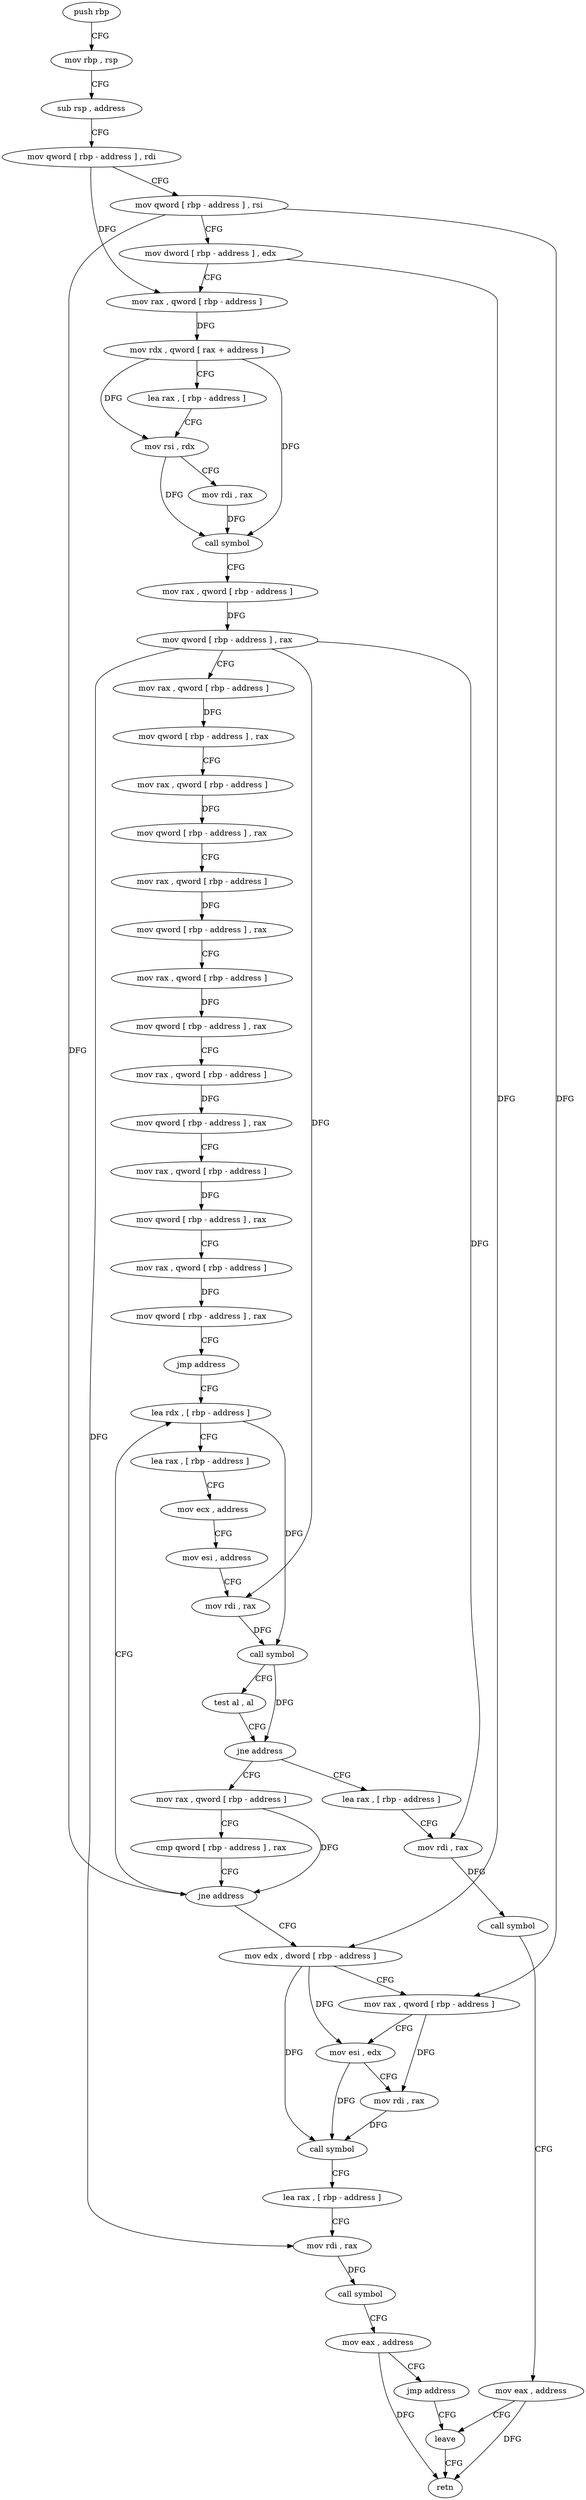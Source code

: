 digraph "func" {
"94999" [label = "push rbp" ]
"95000" [label = "mov rbp , rsp" ]
"95003" [label = "sub rsp , address" ]
"95010" [label = "mov qword [ rbp - address ] , rdi" ]
"95014" [label = "mov qword [ rbp - address ] , rsi" ]
"95018" [label = "mov dword [ rbp - address ] , edx" ]
"95021" [label = "mov rax , qword [ rbp - address ]" ]
"95025" [label = "mov rdx , qword [ rax + address ]" ]
"95029" [label = "lea rax , [ rbp - address ]" ]
"95036" [label = "mov rsi , rdx" ]
"95039" [label = "mov rdi , rax" ]
"95042" [label = "call symbol" ]
"95047" [label = "mov rax , qword [ rbp - address ]" ]
"95054" [label = "mov qword [ rbp - address ] , rax" ]
"95058" [label = "mov rax , qword [ rbp - address ]" ]
"95065" [label = "mov qword [ rbp - address ] , rax" ]
"95069" [label = "mov rax , qword [ rbp - address ]" ]
"95076" [label = "mov qword [ rbp - address ] , rax" ]
"95080" [label = "mov rax , qword [ rbp - address ]" ]
"95087" [label = "mov qword [ rbp - address ] , rax" ]
"95091" [label = "mov rax , qword [ rbp - address ]" ]
"95098" [label = "mov qword [ rbp - address ] , rax" ]
"95102" [label = "mov rax , qword [ rbp - address ]" ]
"95109" [label = "mov qword [ rbp - address ] , rax" ]
"95113" [label = "mov rax , qword [ rbp - address ]" ]
"95117" [label = "mov qword [ rbp - address ] , rax" ]
"95121" [label = "mov rax , qword [ rbp - address ]" ]
"95125" [label = "mov qword [ rbp - address ] , rax" ]
"95129" [label = "jmp address" ]
"95177" [label = "lea rdx , [ rbp - address ]" ]
"95181" [label = "lea rax , [ rbp - address ]" ]
"95185" [label = "mov ecx , address" ]
"95190" [label = "mov esi , address" ]
"95195" [label = "mov rdi , rax" ]
"95198" [label = "call symbol" ]
"95203" [label = "test al , al" ]
"95205" [label = "jne address" ]
"95131" [label = "mov rax , qword [ rbp - address ]" ]
"95207" [label = "lea rax , [ rbp - address ]" ]
"95135" [label = "cmp qword [ rbp - address ] , rax" ]
"95139" [label = "jne address" ]
"95141" [label = "mov edx , dword [ rbp - address ]" ]
"95211" [label = "mov rdi , rax" ]
"95214" [label = "call symbol" ]
"95219" [label = "mov eax , address" ]
"95224" [label = "leave" ]
"95144" [label = "mov rax , qword [ rbp - address ]" ]
"95148" [label = "mov esi , edx" ]
"95150" [label = "mov rdi , rax" ]
"95153" [label = "call symbol" ]
"95158" [label = "lea rax , [ rbp - address ]" ]
"95162" [label = "mov rdi , rax" ]
"95165" [label = "call symbol" ]
"95170" [label = "mov eax , address" ]
"95175" [label = "jmp address" ]
"95225" [label = "retn" ]
"94999" -> "95000" [ label = "CFG" ]
"95000" -> "95003" [ label = "CFG" ]
"95003" -> "95010" [ label = "CFG" ]
"95010" -> "95014" [ label = "CFG" ]
"95010" -> "95021" [ label = "DFG" ]
"95014" -> "95018" [ label = "CFG" ]
"95014" -> "95139" [ label = "DFG" ]
"95014" -> "95144" [ label = "DFG" ]
"95018" -> "95021" [ label = "CFG" ]
"95018" -> "95141" [ label = "DFG" ]
"95021" -> "95025" [ label = "DFG" ]
"95025" -> "95029" [ label = "CFG" ]
"95025" -> "95036" [ label = "DFG" ]
"95025" -> "95042" [ label = "DFG" ]
"95029" -> "95036" [ label = "CFG" ]
"95036" -> "95039" [ label = "CFG" ]
"95036" -> "95042" [ label = "DFG" ]
"95039" -> "95042" [ label = "DFG" ]
"95042" -> "95047" [ label = "CFG" ]
"95047" -> "95054" [ label = "DFG" ]
"95054" -> "95058" [ label = "CFG" ]
"95054" -> "95195" [ label = "DFG" ]
"95054" -> "95211" [ label = "DFG" ]
"95054" -> "95162" [ label = "DFG" ]
"95058" -> "95065" [ label = "DFG" ]
"95065" -> "95069" [ label = "CFG" ]
"95069" -> "95076" [ label = "DFG" ]
"95076" -> "95080" [ label = "CFG" ]
"95080" -> "95087" [ label = "DFG" ]
"95087" -> "95091" [ label = "CFG" ]
"95091" -> "95098" [ label = "DFG" ]
"95098" -> "95102" [ label = "CFG" ]
"95102" -> "95109" [ label = "DFG" ]
"95109" -> "95113" [ label = "CFG" ]
"95113" -> "95117" [ label = "DFG" ]
"95117" -> "95121" [ label = "CFG" ]
"95121" -> "95125" [ label = "DFG" ]
"95125" -> "95129" [ label = "CFG" ]
"95129" -> "95177" [ label = "CFG" ]
"95177" -> "95181" [ label = "CFG" ]
"95177" -> "95198" [ label = "DFG" ]
"95181" -> "95185" [ label = "CFG" ]
"95185" -> "95190" [ label = "CFG" ]
"95190" -> "95195" [ label = "CFG" ]
"95195" -> "95198" [ label = "DFG" ]
"95198" -> "95203" [ label = "CFG" ]
"95198" -> "95205" [ label = "DFG" ]
"95203" -> "95205" [ label = "CFG" ]
"95205" -> "95131" [ label = "CFG" ]
"95205" -> "95207" [ label = "CFG" ]
"95131" -> "95135" [ label = "CFG" ]
"95131" -> "95139" [ label = "DFG" ]
"95207" -> "95211" [ label = "CFG" ]
"95135" -> "95139" [ label = "CFG" ]
"95139" -> "95177" [ label = "CFG" ]
"95139" -> "95141" [ label = "CFG" ]
"95141" -> "95144" [ label = "CFG" ]
"95141" -> "95148" [ label = "DFG" ]
"95141" -> "95153" [ label = "DFG" ]
"95211" -> "95214" [ label = "DFG" ]
"95214" -> "95219" [ label = "CFG" ]
"95219" -> "95224" [ label = "CFG" ]
"95219" -> "95225" [ label = "DFG" ]
"95224" -> "95225" [ label = "CFG" ]
"95144" -> "95148" [ label = "CFG" ]
"95144" -> "95150" [ label = "DFG" ]
"95148" -> "95150" [ label = "CFG" ]
"95148" -> "95153" [ label = "DFG" ]
"95150" -> "95153" [ label = "DFG" ]
"95153" -> "95158" [ label = "CFG" ]
"95158" -> "95162" [ label = "CFG" ]
"95162" -> "95165" [ label = "DFG" ]
"95165" -> "95170" [ label = "CFG" ]
"95170" -> "95175" [ label = "CFG" ]
"95170" -> "95225" [ label = "DFG" ]
"95175" -> "95224" [ label = "CFG" ]
}
